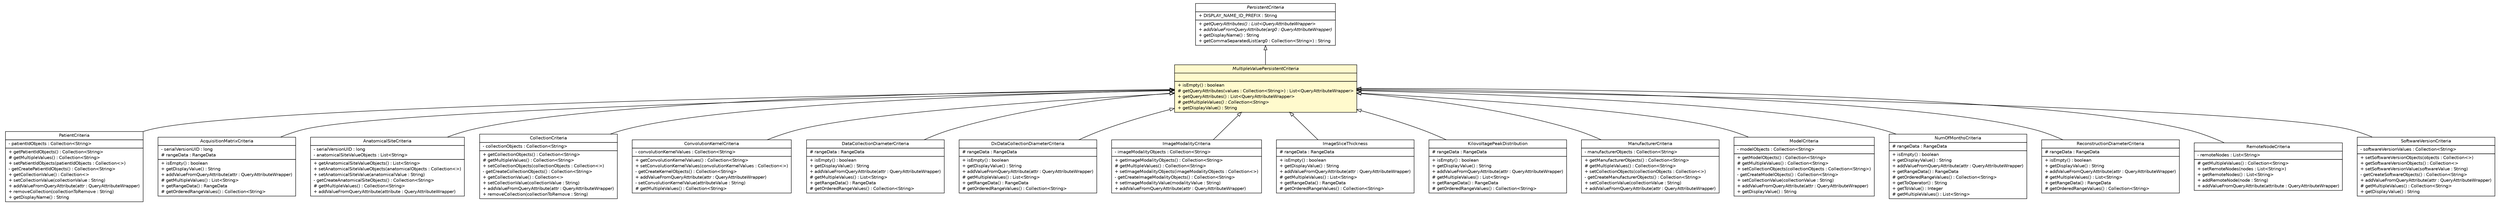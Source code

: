 #!/usr/local/bin/dot
#
# Class diagram 
# Generated by UmlGraph version 4.8 (http://www.spinellis.gr/sw/umlgraph)
#

digraph G {
	edge [fontname="Helvetica",fontsize=10,labelfontname="Helvetica",labelfontsize=10];
	node [fontname="Helvetica",fontsize=10,shape=plaintext];
	// gov.nih.nci.ncia.criteria.PatientCriteria
	c14173 [label=<<table border="0" cellborder="1" cellspacing="0" cellpadding="2" port="p" href="./PatientCriteria.html">
		<tr><td><table border="0" cellspacing="0" cellpadding="1">
			<tr><td> PatientCriteria </td></tr>
		</table></td></tr>
		<tr><td><table border="0" cellspacing="0" cellpadding="1">
			<tr><td align="left"> - patientIdObjects : Collection&lt;String&gt; </td></tr>
		</table></td></tr>
		<tr><td><table border="0" cellspacing="0" cellpadding="1">
			<tr><td align="left"> + getPatientIdObjects() : Collection&lt;String&gt; </td></tr>
			<tr><td align="left"> # getMultipleValues() : Collection&lt;String&gt; </td></tr>
			<tr><td align="left"> + setPatientIdObjects(patientIdObjects : Collection&lt;&gt;) </td></tr>
			<tr><td align="left"> - getCreatePatientIdObjects() : Collection&lt;String&gt; </td></tr>
			<tr><td align="left"> + getCollectionValue() : Collection&lt;&gt; </td></tr>
			<tr><td align="left"> + setCollectionValue(collectionValue : String) </td></tr>
			<tr><td align="left"> + addValueFromQueryAttribute(attr : QueryAttributeWrapper) </td></tr>
			<tr><td align="left"> + removeCollection(collectionToRemove : String) </td></tr>
			<tr><td align="left"> + getDisplayName() : String </td></tr>
		</table></td></tr>
		</table>>, fontname="Helvetica", fontcolor="black", fontsize=10.0];
	// gov.nih.nci.ncia.criteria.AcquisitionMatrixCriteria
	c14174 [label=<<table border="0" cellborder="1" cellspacing="0" cellpadding="2" port="p" href="./AcquisitionMatrixCriteria.html">
		<tr><td><table border="0" cellspacing="0" cellpadding="1">
			<tr><td> AcquisitionMatrixCriteria </td></tr>
		</table></td></tr>
		<tr><td><table border="0" cellspacing="0" cellpadding="1">
			<tr><td align="left"> - serialVersionUID : long </td></tr>
			<tr><td align="left"> # rangeData : RangeData </td></tr>
		</table></td></tr>
		<tr><td><table border="0" cellspacing="0" cellpadding="1">
			<tr><td align="left"> + isEmpty() : boolean </td></tr>
			<tr><td align="left"> + getDisplayValue() : String </td></tr>
			<tr><td align="left"> + addValueFromQueryAttribute(attr : QueryAttributeWrapper) </td></tr>
			<tr><td align="left"> # getMultipleValues() : List&lt;String&gt; </td></tr>
			<tr><td align="left"> + getRangeData() : RangeData </td></tr>
			<tr><td align="left"> # getOrderedRangeValues() : Collection&lt;String&gt; </td></tr>
		</table></td></tr>
		</table>>, fontname="Helvetica", fontcolor="black", fontsize=10.0];
	// gov.nih.nci.ncia.criteria.AnatomicalSiteCriteria
	c14175 [label=<<table border="0" cellborder="1" cellspacing="0" cellpadding="2" port="p" href="./AnatomicalSiteCriteria.html">
		<tr><td><table border="0" cellspacing="0" cellpadding="1">
			<tr><td> AnatomicalSiteCriteria </td></tr>
		</table></td></tr>
		<tr><td><table border="0" cellspacing="0" cellpadding="1">
			<tr><td align="left"> - serialVersionUID : long </td></tr>
			<tr><td align="left"> - anatomicalSiteValueObjects : List&lt;String&gt; </td></tr>
		</table></td></tr>
		<tr><td><table border="0" cellspacing="0" cellpadding="1">
			<tr><td align="left"> + getAnatomicalSiteValueObjects() : List&lt;String&gt; </td></tr>
			<tr><td align="left"> + setAnatomicalSiteValueObjects(anatomicalObjects : Collection&lt;&gt;) </td></tr>
			<tr><td align="left"> + setAnatomicalSiteValue(anatomicalValue : String) </td></tr>
			<tr><td align="left"> - getCreateAnatomicalSiteObjects() : Collection&lt;String&gt; </td></tr>
			<tr><td align="left"> # getMultipleValues() : Collection&lt;String&gt; </td></tr>
			<tr><td align="left"> + addValueFromQueryAttribute(attribute : QueryAttributeWrapper) </td></tr>
		</table></td></tr>
		</table>>, fontname="Helvetica", fontcolor="black", fontsize=10.0];
	// gov.nih.nci.ncia.criteria.CollectionCriteria
	c14181 [label=<<table border="0" cellborder="1" cellspacing="0" cellpadding="2" port="p" href="./CollectionCriteria.html">
		<tr><td><table border="0" cellspacing="0" cellpadding="1">
			<tr><td> CollectionCriteria </td></tr>
		</table></td></tr>
		<tr><td><table border="0" cellspacing="0" cellpadding="1">
			<tr><td align="left"> - collectionObjects : Collection&lt;String&gt; </td></tr>
		</table></td></tr>
		<tr><td><table border="0" cellspacing="0" cellpadding="1">
			<tr><td align="left"> + getCollectionObjects() : Collection&lt;String&gt; </td></tr>
			<tr><td align="left"> # getMultipleValues() : Collection&lt;String&gt; </td></tr>
			<tr><td align="left"> + setCollectionObjects(collectionObjects : Collection&lt;&gt;) </td></tr>
			<tr><td align="left"> - getCreateCollectionObjects() : Collection&lt;String&gt; </td></tr>
			<tr><td align="left"> + getCollectionValue() : Collection&lt;&gt; </td></tr>
			<tr><td align="left"> + setCollectionValue(collectionValue : String) </td></tr>
			<tr><td align="left"> + addValueFromQueryAttribute(attr : QueryAttributeWrapper) </td></tr>
			<tr><td align="left"> + removeCollection(collectionToRemove : String) </td></tr>
		</table></td></tr>
		</table>>, fontname="Helvetica", fontcolor="black", fontsize=10.0];
	// gov.nih.nci.ncia.criteria.ConvolutionKernelCriteria
	c14186 [label=<<table border="0" cellborder="1" cellspacing="0" cellpadding="2" port="p" href="./ConvolutionKernelCriteria.html">
		<tr><td><table border="0" cellspacing="0" cellpadding="1">
			<tr><td> ConvolutionKernelCriteria </td></tr>
		</table></td></tr>
		<tr><td><table border="0" cellspacing="0" cellpadding="1">
			<tr><td align="left"> - convolutionKernelValues : Collection&lt;String&gt; </td></tr>
		</table></td></tr>
		<tr><td><table border="0" cellspacing="0" cellpadding="1">
			<tr><td align="left"> + getConvolutionKernelValues() : Collection&lt;String&gt; </td></tr>
			<tr><td align="left"> + setConvolutionKernelValues(convolutionKernelValues : Collection&lt;&gt;) </td></tr>
			<tr><td align="left"> - getCreateKernelObjects() : Collection&lt;String&gt; </td></tr>
			<tr><td align="left"> + addValueFromQueryAttribute(attr : QueryAttributeWrapper) </td></tr>
			<tr><td align="left"> - setConvolutionKernelValue(attributeValue : String) </td></tr>
			<tr><td align="left"> # getMultipleValues() : Collection&lt;String&gt; </td></tr>
		</table></td></tr>
		</table>>, fontname="Helvetica", fontcolor="black", fontsize=10.0];
	// gov.nih.nci.ncia.criteria.DataCollectionDiameterCriteria
	c14188 [label=<<table border="0" cellborder="1" cellspacing="0" cellpadding="2" port="p" href="./DataCollectionDiameterCriteria.html">
		<tr><td><table border="0" cellspacing="0" cellpadding="1">
			<tr><td> DataCollectionDiameterCriteria </td></tr>
		</table></td></tr>
		<tr><td><table border="0" cellspacing="0" cellpadding="1">
			<tr><td align="left"> # rangeData : RangeData </td></tr>
		</table></td></tr>
		<tr><td><table border="0" cellspacing="0" cellpadding="1">
			<tr><td align="left"> + isEmpty() : boolean </td></tr>
			<tr><td align="left"> + getDisplayValue() : String </td></tr>
			<tr><td align="left"> + addValueFromQueryAttribute(attr : QueryAttributeWrapper) </td></tr>
			<tr><td align="left"> # getMultipleValues() : List&lt;String&gt; </td></tr>
			<tr><td align="left"> + getRangeData() : RangeData </td></tr>
			<tr><td align="left"> # getOrderedRangeValues() : Collection&lt;String&gt; </td></tr>
		</table></td></tr>
		</table>>, fontname="Helvetica", fontcolor="black", fontsize=10.0];
	// gov.nih.nci.ncia.criteria.DxDataCollectionDiameterCriteria
	c14190 [label=<<table border="0" cellborder="1" cellspacing="0" cellpadding="2" port="p" href="./DxDataCollectionDiameterCriteria.html">
		<tr><td><table border="0" cellspacing="0" cellpadding="1">
			<tr><td> DxDataCollectionDiameterCriteria </td></tr>
		</table></td></tr>
		<tr><td><table border="0" cellspacing="0" cellpadding="1">
			<tr><td align="left"> # rangeData : RangeData </td></tr>
		</table></td></tr>
		<tr><td><table border="0" cellspacing="0" cellpadding="1">
			<tr><td align="left"> + isEmpty() : boolean </td></tr>
			<tr><td align="left"> + getDisplayValue() : String </td></tr>
			<tr><td align="left"> + addValueFromQueryAttribute(attr : QueryAttributeWrapper) </td></tr>
			<tr><td align="left"> # getMultipleValues() : List&lt;String&gt; </td></tr>
			<tr><td align="left"> + getRangeData() : RangeData </td></tr>
			<tr><td align="left"> # getOrderedRangeValues() : Collection&lt;String&gt; </td></tr>
		</table></td></tr>
		</table>>, fontname="Helvetica", fontcolor="black", fontsize=10.0];
	// gov.nih.nci.ncia.criteria.ImageModalityCriteria
	c14193 [label=<<table border="0" cellborder="1" cellspacing="0" cellpadding="2" port="p" href="./ImageModalityCriteria.html">
		<tr><td><table border="0" cellspacing="0" cellpadding="1">
			<tr><td> ImageModalityCriteria </td></tr>
		</table></td></tr>
		<tr><td><table border="0" cellspacing="0" cellpadding="1">
			<tr><td align="left"> - imageModalityObjects : Collection&lt;String&gt; </td></tr>
		</table></td></tr>
		<tr><td><table border="0" cellspacing="0" cellpadding="1">
			<tr><td align="left"> + getImageModalityObjects() : Collection&lt;String&gt; </td></tr>
			<tr><td align="left"> # getMultipleValues() : Collection&lt;String&gt; </td></tr>
			<tr><td align="left"> + setImageModalityObjects(imageModalityObjects : Collection&lt;&gt;) </td></tr>
			<tr><td align="left"> - getCreateImageModalityObjects() : Collection&lt;String&gt; </td></tr>
			<tr><td align="left"> + setImageModalityValue(modalityValue : String) </td></tr>
			<tr><td align="left"> + addValueFromQueryAttribute(attr : QueryAttributeWrapper) </td></tr>
		</table></td></tr>
		</table>>, fontname="Helvetica", fontcolor="black", fontsize=10.0];
	// gov.nih.nci.ncia.criteria.ImageSliceThickness
	c14194 [label=<<table border="0" cellborder="1" cellspacing="0" cellpadding="2" port="p" href="./ImageSliceThickness.html">
		<tr><td><table border="0" cellspacing="0" cellpadding="1">
			<tr><td> ImageSliceThickness </td></tr>
		</table></td></tr>
		<tr><td><table border="0" cellspacing="0" cellpadding="1">
			<tr><td align="left"> # rangeData : RangeData </td></tr>
		</table></td></tr>
		<tr><td><table border="0" cellspacing="0" cellpadding="1">
			<tr><td align="left"> + isEmpty() : boolean </td></tr>
			<tr><td align="left"> + getDisplayValue() : String </td></tr>
			<tr><td align="left"> + addValueFromQueryAttribute(attr : QueryAttributeWrapper) </td></tr>
			<tr><td align="left"> # getMultipleValues() : List&lt;String&gt; </td></tr>
			<tr><td align="left"> + getRangeData() : RangeData </td></tr>
			<tr><td align="left"> # getOrderedRangeValues() : Collection&lt;String&gt; </td></tr>
		</table></td></tr>
		</table>>, fontname="Helvetica", fontcolor="black", fontsize=10.0];
	// gov.nih.nci.ncia.criteria.KilovoltagePeakDistribution
	c14195 [label=<<table border="0" cellborder="1" cellspacing="0" cellpadding="2" port="p" href="./KilovoltagePeakDistribution.html">
		<tr><td><table border="0" cellspacing="0" cellpadding="1">
			<tr><td> KilovoltagePeakDistribution </td></tr>
		</table></td></tr>
		<tr><td><table border="0" cellspacing="0" cellpadding="1">
			<tr><td align="left"> # rangeData : RangeData </td></tr>
		</table></td></tr>
		<tr><td><table border="0" cellspacing="0" cellpadding="1">
			<tr><td align="left"> + isEmpty() : boolean </td></tr>
			<tr><td align="left"> + getDisplayValue() : String </td></tr>
			<tr><td align="left"> + addValueFromQueryAttribute(attr : QueryAttributeWrapper) </td></tr>
			<tr><td align="left"> # getMultipleValues() : List&lt;String&gt; </td></tr>
			<tr><td align="left"> + getRangeData() : RangeData </td></tr>
			<tr><td align="left"> # getOrderedRangeValues() : Collection&lt;String&gt; </td></tr>
		</table></td></tr>
		</table>>, fontname="Helvetica", fontcolor="black", fontsize=10.0];
	// gov.nih.nci.ncia.criteria.ManufacturerCriteria
	c14196 [label=<<table border="0" cellborder="1" cellspacing="0" cellpadding="2" port="p" href="./ManufacturerCriteria.html">
		<tr><td><table border="0" cellspacing="0" cellpadding="1">
			<tr><td> ManufacturerCriteria </td></tr>
		</table></td></tr>
		<tr><td><table border="0" cellspacing="0" cellpadding="1">
			<tr><td align="left"> - manufacturerObjects : Collection&lt;String&gt; </td></tr>
		</table></td></tr>
		<tr><td><table border="0" cellspacing="0" cellpadding="1">
			<tr><td align="left"> + getManufacturerObjects() : Collection&lt;String&gt; </td></tr>
			<tr><td align="left"> # getMultipleValues() : Collection&lt;String&gt; </td></tr>
			<tr><td align="left"> + setCollectionObjects(collectionObjects : Collection&lt;&gt;) </td></tr>
			<tr><td align="left"> - getCreateManufacturerObjects() : Collection&lt;String&gt; </td></tr>
			<tr><td align="left"> + setCollectionValue(collectionValue : String) </td></tr>
			<tr><td align="left"> + addValueFromQueryAttribute(attr : QueryAttributeWrapper) </td></tr>
		</table></td></tr>
		</table>>, fontname="Helvetica", fontcolor="black", fontsize=10.0];
	// gov.nih.nci.ncia.criteria.ModelCriteria
	c14200 [label=<<table border="0" cellborder="1" cellspacing="0" cellpadding="2" port="p" href="./ModelCriteria.html">
		<tr><td><table border="0" cellspacing="0" cellpadding="1">
			<tr><td> ModelCriteria </td></tr>
		</table></td></tr>
		<tr><td><table border="0" cellspacing="0" cellpadding="1">
			<tr><td align="left"> - modelObjects : Collection&lt;String&gt; </td></tr>
		</table></td></tr>
		<tr><td><table border="0" cellspacing="0" cellpadding="1">
			<tr><td align="left"> + getModelObjects() : Collection&lt;String&gt; </td></tr>
			<tr><td align="left"> # getMultipleValues() : Collection&lt;String&gt; </td></tr>
			<tr><td align="left"> + setCollectionObjects(collectionObjects : Collection&lt;String&gt;) </td></tr>
			<tr><td align="left"> - getCreateModelObjects() : Collection&lt;String&gt; </td></tr>
			<tr><td align="left"> + setCollectionValue(collectionValue : String) </td></tr>
			<tr><td align="left"> + addValueFromQueryAttribute(attr : QueryAttributeWrapper) </td></tr>
			<tr><td align="left"> + getDisplayValue() : String </td></tr>
		</table></td></tr>
		</table>>, fontname="Helvetica", fontcolor="black", fontsize=10.0];
	// gov.nih.nci.ncia.criteria.MultipleValuePersistentCriteria
	c14201 [label=<<table border="0" cellborder="1" cellspacing="0" cellpadding="2" port="p" bgcolor="lemonChiffon" href="./MultipleValuePersistentCriteria.html">
		<tr><td><table border="0" cellspacing="0" cellpadding="1">
			<tr><td><font face="Helvetica-Oblique"> MultipleValuePersistentCriteria </font></td></tr>
		</table></td></tr>
		<tr><td><table border="0" cellspacing="0" cellpadding="1">
			<tr><td align="left">  </td></tr>
		</table></td></tr>
		<tr><td><table border="0" cellspacing="0" cellpadding="1">
			<tr><td align="left"> + isEmpty() : boolean </td></tr>
			<tr><td align="left"> # getQueryAttributes(values : Collection&lt;String&gt;) : List&lt;QueryAttributeWrapper&gt; </td></tr>
			<tr><td align="left"> + getQueryAttributes() : List&lt;QueryAttributeWrapper&gt; </td></tr>
			<tr><td align="left"><font face="Helvetica-Oblique" point-size="10.0"> # getMultipleValues() : Collection&lt;String&gt; </font></td></tr>
			<tr><td align="left"> + getDisplayValue() : String </td></tr>
		</table></td></tr>
		</table>>, fontname="Helvetica", fontcolor="black", fontsize=10.0];
	// gov.nih.nci.ncia.criteria.NumOfMonthsCriteria
	c14202 [label=<<table border="0" cellborder="1" cellspacing="0" cellpadding="2" port="p" href="./NumOfMonthsCriteria.html">
		<tr><td><table border="0" cellspacing="0" cellpadding="1">
			<tr><td> NumOfMonthsCriteria </td></tr>
		</table></td></tr>
		<tr><td><table border="0" cellspacing="0" cellpadding="1">
			<tr><td align="left"> # rangeData : RangeData </td></tr>
		</table></td></tr>
		<tr><td><table border="0" cellspacing="0" cellpadding="1">
			<tr><td align="left"> + isEmpty() : boolean </td></tr>
			<tr><td align="left"> + getDisplayValue() : String </td></tr>
			<tr><td align="left"> + addValueFromQueryAttribute(attr : QueryAttributeWrapper) </td></tr>
			<tr><td align="left"> + getRangeData() : RangeData </td></tr>
			<tr><td align="left"> # getOrderedRangeValues() : Collection&lt;String&gt; </td></tr>
			<tr><td align="left"> + getToOperator() : String </td></tr>
			<tr><td align="left"> + getToValue() : Integer </td></tr>
			<tr><td align="left"> # getMultipleValues() : List&lt;String&gt; </td></tr>
		</table></td></tr>
		</table>>, fontname="Helvetica", fontcolor="black", fontsize=10.0];
	// gov.nih.nci.ncia.criteria.ReconstructionDiameterCriteria
	c14205 [label=<<table border="0" cellborder="1" cellspacing="0" cellpadding="2" port="p" href="./ReconstructionDiameterCriteria.html">
		<tr><td><table border="0" cellspacing="0" cellpadding="1">
			<tr><td> ReconstructionDiameterCriteria </td></tr>
		</table></td></tr>
		<tr><td><table border="0" cellspacing="0" cellpadding="1">
			<tr><td align="left"> # rangeData : RangeData </td></tr>
		</table></td></tr>
		<tr><td><table border="0" cellspacing="0" cellpadding="1">
			<tr><td align="left"> + isEmpty() : boolean </td></tr>
			<tr><td align="left"> + getDisplayValue() : String </td></tr>
			<tr><td align="left"> + addValueFromQueryAttribute(attr : QueryAttributeWrapper) </td></tr>
			<tr><td align="left"> # getMultipleValues() : List&lt;String&gt; </td></tr>
			<tr><td align="left"> + getRangeData() : RangeData </td></tr>
			<tr><td align="left"> # getOrderedRangeValues() : Collection&lt;String&gt; </td></tr>
		</table></td></tr>
		</table>>, fontname="Helvetica", fontcolor="black", fontsize=10.0];
	// gov.nih.nci.ncia.criteria.RemoteNodeCriteria
	c14206 [label=<<table border="0" cellborder="1" cellspacing="0" cellpadding="2" port="p" href="./RemoteNodeCriteria.html">
		<tr><td><table border="0" cellspacing="0" cellpadding="1">
			<tr><td> RemoteNodeCriteria </td></tr>
		</table></td></tr>
		<tr><td><table border="0" cellspacing="0" cellpadding="1">
			<tr><td align="left"> - remoteNodes : List&lt;String&gt; </td></tr>
		</table></td></tr>
		<tr><td><table border="0" cellspacing="0" cellpadding="1">
			<tr><td align="left"> # getMultipleValues() : Collection&lt;String&gt; </td></tr>
			<tr><td align="left"> + setRemoteNodes(nodes : List&lt;String&gt;) </td></tr>
			<tr><td align="left"> + getRemoteNodes() : List&lt;String&gt; </td></tr>
			<tr><td align="left"> + addRemoteNode(node : String) </td></tr>
			<tr><td align="left"> + addValueFromQueryAttribute(attribute : QueryAttributeWrapper) </td></tr>
		</table></td></tr>
		</table>>, fontname="Helvetica", fontcolor="black", fontsize=10.0];
	// gov.nih.nci.ncia.criteria.SoftwareVersionCriteria
	c14212 [label=<<table border="0" cellborder="1" cellspacing="0" cellpadding="2" port="p" href="./SoftwareVersionCriteria.html">
		<tr><td><table border="0" cellspacing="0" cellpadding="1">
			<tr><td> SoftwareVersionCriteria </td></tr>
		</table></td></tr>
		<tr><td><table border="0" cellspacing="0" cellpadding="1">
			<tr><td align="left"> - softwareVersionValues : Collection&lt;String&gt; </td></tr>
		</table></td></tr>
		<tr><td><table border="0" cellspacing="0" cellpadding="1">
			<tr><td align="left"> + setSoftwareVersionObjects(objects : Collection&lt;&gt;) </td></tr>
			<tr><td align="left"> + getSoftwareVersionObjects() : Collection&lt;&gt; </td></tr>
			<tr><td align="left"> + setSoftwareVersionValue(softwareValue : String) </td></tr>
			<tr><td align="left"> - getCreateSoftwareObjects() : Collection&lt;String&gt; </td></tr>
			<tr><td align="left"> + addValueFromQueryAttribute(attr : QueryAttributeWrapper) </td></tr>
			<tr><td align="left"> # getMultipleValues() : Collection&lt;String&gt; </td></tr>
			<tr><td align="left"> + getDisplayValue() : String </td></tr>
		</table></td></tr>
		</table>>, fontname="Helvetica", fontcolor="black", fontsize=10.0];
	//gov.nih.nci.ncia.criteria.PatientCriteria extends gov.nih.nci.ncia.criteria.MultipleValuePersistentCriteria
	c14201:p -> c14173:p [dir=back,arrowtail=empty];
	//gov.nih.nci.ncia.criteria.AcquisitionMatrixCriteria extends gov.nih.nci.ncia.criteria.MultipleValuePersistentCriteria
	c14201:p -> c14174:p [dir=back,arrowtail=empty];
	//gov.nih.nci.ncia.criteria.AnatomicalSiteCriteria extends gov.nih.nci.ncia.criteria.MultipleValuePersistentCriteria
	c14201:p -> c14175:p [dir=back,arrowtail=empty];
	//gov.nih.nci.ncia.criteria.CollectionCriteria extends gov.nih.nci.ncia.criteria.MultipleValuePersistentCriteria
	c14201:p -> c14181:p [dir=back,arrowtail=empty];
	//gov.nih.nci.ncia.criteria.ConvolutionKernelCriteria extends gov.nih.nci.ncia.criteria.MultipleValuePersistentCriteria
	c14201:p -> c14186:p [dir=back,arrowtail=empty];
	//gov.nih.nci.ncia.criteria.DataCollectionDiameterCriteria extends gov.nih.nci.ncia.criteria.MultipleValuePersistentCriteria
	c14201:p -> c14188:p [dir=back,arrowtail=empty];
	//gov.nih.nci.ncia.criteria.DxDataCollectionDiameterCriteria extends gov.nih.nci.ncia.criteria.MultipleValuePersistentCriteria
	c14201:p -> c14190:p [dir=back,arrowtail=empty];
	//gov.nih.nci.ncia.criteria.ImageModalityCriteria extends gov.nih.nci.ncia.criteria.MultipleValuePersistentCriteria
	c14201:p -> c14193:p [dir=back,arrowtail=empty];
	//gov.nih.nci.ncia.criteria.ImageSliceThickness extends gov.nih.nci.ncia.criteria.MultipleValuePersistentCriteria
	c14201:p -> c14194:p [dir=back,arrowtail=empty];
	//gov.nih.nci.ncia.criteria.KilovoltagePeakDistribution extends gov.nih.nci.ncia.criteria.MultipleValuePersistentCriteria
	c14201:p -> c14195:p [dir=back,arrowtail=empty];
	//gov.nih.nci.ncia.criteria.ManufacturerCriteria extends gov.nih.nci.ncia.criteria.MultipleValuePersistentCriteria
	c14201:p -> c14196:p [dir=back,arrowtail=empty];
	//gov.nih.nci.ncia.criteria.ModelCriteria extends gov.nih.nci.ncia.criteria.MultipleValuePersistentCriteria
	c14201:p -> c14200:p [dir=back,arrowtail=empty];
	//gov.nih.nci.ncia.criteria.MultipleValuePersistentCriteria extends gov.nih.nci.ncia.criteria.PersistentCriteria
	c14424:p -> c14201:p [dir=back,arrowtail=empty];
	//gov.nih.nci.ncia.criteria.NumOfMonthsCriteria extends gov.nih.nci.ncia.criteria.MultipleValuePersistentCriteria
	c14201:p -> c14202:p [dir=back,arrowtail=empty];
	//gov.nih.nci.ncia.criteria.ReconstructionDiameterCriteria extends gov.nih.nci.ncia.criteria.MultipleValuePersistentCriteria
	c14201:p -> c14205:p [dir=back,arrowtail=empty];
	//gov.nih.nci.ncia.criteria.RemoteNodeCriteria extends gov.nih.nci.ncia.criteria.MultipleValuePersistentCriteria
	c14201:p -> c14206:p [dir=back,arrowtail=empty];
	//gov.nih.nci.ncia.criteria.SoftwareVersionCriteria extends gov.nih.nci.ncia.criteria.MultipleValuePersistentCriteria
	c14201:p -> c14212:p [dir=back,arrowtail=empty];
	// gov.nih.nci.ncia.criteria.PersistentCriteria
	c14424 [label=<<table border="0" cellborder="1" cellspacing="0" cellpadding="2" port="p" href="http://java.sun.com/j2se/1.4.2/docs/api/gov/nih/nci/ncia/criteria/PersistentCriteria.html">
		<tr><td><table border="0" cellspacing="0" cellpadding="1">
			<tr><td><font face="Helvetica-Oblique"> PersistentCriteria </font></td></tr>
		</table></td></tr>
		<tr><td><table border="0" cellspacing="0" cellpadding="1">
			<tr><td align="left"> + DISPLAY_NAME_ID_PREFIX : String </td></tr>
		</table></td></tr>
		<tr><td><table border="0" cellspacing="0" cellpadding="1">
			<tr><td align="left"><font face="Helvetica-Oblique" point-size="10.0"> + getQueryAttributes() : List&lt;QueryAttributeWrapper&gt; </font></td></tr>
			<tr><td align="left"><font face="Helvetica-Oblique" point-size="10.0"> + addValueFromQueryAttribute(arg0 : QueryAttributeWrapper) </font></td></tr>
			<tr><td align="left"> + getDisplayName() : String </td></tr>
			<tr><td align="left"> + getCommaSeparatedList(arg0 : Collection&lt;String&gt;) : String </td></tr>
		</table></td></tr>
		</table>>, fontname="Helvetica", fontcolor="black", fontsize=10.0];
}

